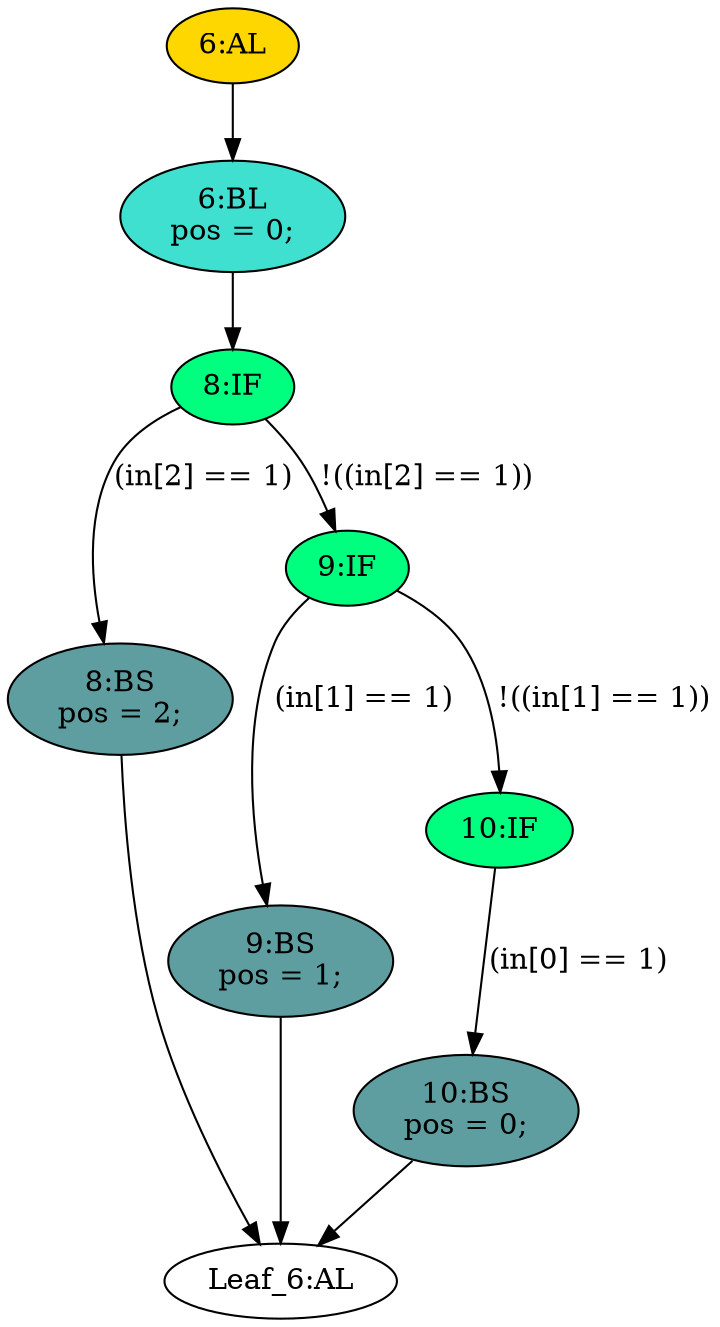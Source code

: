 strict digraph "" {
	node [label="\N"];
	"9:BS"	[ast="<pyverilog.vparser.ast.BlockingSubstitution object at 0x7fe4a02f1290>",
		fillcolor=cadetblue,
		label="9:BS
pos = 1;",
		statements="[<pyverilog.vparser.ast.BlockingSubstitution object at 0x7fe4a02f1290>]",
		style=filled,
		typ=BlockingSubstitution];
	"Leaf_6:AL"	[def_var="['pos']",
		label="Leaf_6:AL"];
	"9:BS" -> "Leaf_6:AL"	[cond="[]",
		lineno=None];
	"10:BS"	[ast="<pyverilog.vparser.ast.BlockingSubstitution object at 0x7fe49fa9c710>",
		fillcolor=cadetblue,
		label="10:BS
pos = 0;",
		statements="[<pyverilog.vparser.ast.BlockingSubstitution object at 0x7fe49fa9c710>]",
		style=filled,
		typ=BlockingSubstitution];
	"10:BS" -> "Leaf_6:AL"	[cond="[]",
		lineno=None];
	"8:BS"	[ast="<pyverilog.vparser.ast.BlockingSubstitution object at 0x7fe4a02e3650>",
		fillcolor=cadetblue,
		label="8:BS
pos = 2;",
		statements="[<pyverilog.vparser.ast.BlockingSubstitution object at 0x7fe4a02e3650>]",
		style=filled,
		typ=BlockingSubstitution];
	"8:BS" -> "Leaf_6:AL"	[cond="[]",
		lineno=None];
	"9:IF"	[ast="<pyverilog.vparser.ast.IfStatement object at 0x7fe49fa9ca90>",
		fillcolor=springgreen,
		label="9:IF",
		statements="[]",
		style=filled,
		typ=IfStatement];
	"9:IF" -> "9:BS"	[cond="['in']",
		label="(in[1] == 1)",
		lineno=9];
	"10:IF"	[ast="<pyverilog.vparser.ast.IfStatement object at 0x7fe49fa9c590>",
		fillcolor=springgreen,
		label="10:IF",
		statements="[]",
		style=filled,
		typ=IfStatement];
	"9:IF" -> "10:IF"	[cond="['in']",
		label="!((in[1] == 1))",
		lineno=9];
	"10:IF" -> "10:BS"	[cond="['in']",
		label="(in[0] == 1)",
		lineno=10];
	"6:BL"	[ast="<pyverilog.vparser.ast.Block object at 0x7fe49fa9cd10>",
		fillcolor=turquoise,
		label="6:BL
pos = 0;",
		statements="[<pyverilog.vparser.ast.BlockingSubstitution object at 0x7fe49fa9cd50>]",
		style=filled,
		typ=Block];
	"8:IF"	[ast="<pyverilog.vparser.ast.IfStatement object at 0x7fe49fa9ce90>",
		fillcolor=springgreen,
		label="8:IF",
		statements="[]",
		style=filled,
		typ=IfStatement];
	"6:BL" -> "8:IF"	[cond="[]",
		lineno=None];
	"6:AL"	[ast="<pyverilog.vparser.ast.Always object at 0x7fe49fa9cc10>",
		clk_sens=False,
		fillcolor=gold,
		label="6:AL",
		sens="['in']",
		statements="[]",
		style=filled,
		typ=Always,
		use_var="['in']"];
	"6:AL" -> "6:BL"	[cond="[]",
		lineno=None];
	"8:IF" -> "8:BS"	[cond="['in']",
		label="(in[2] == 1)",
		lineno=8];
	"8:IF" -> "9:IF"	[cond="['in']",
		label="!((in[2] == 1))",
		lineno=8];
}
